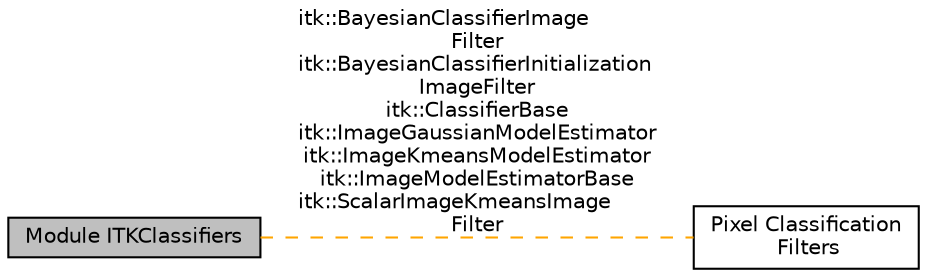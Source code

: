 digraph "Module ITKClassifiers"
{
  edge [fontname="Helvetica",fontsize="10",labelfontname="Helvetica",labelfontsize="10"];
  node [fontname="Helvetica",fontsize="10",shape=box];
  rankdir=LR;
  Node2 [label="Pixel Classification\l Filters",height=0.2,width=0.4,color="black", fillcolor="white", style="filled",URL="$group__ClassificationFilters.html",tooltip=" "];
  Node1 [label="Module ITKClassifiers",height=0.2,width=0.4,color="black", fillcolor="grey75", style="filled", fontcolor="black",tooltip=" "];
  Node1->Node2 [shape=plaintext, label="itk::BayesianClassifierImage\lFilter\nitk::BayesianClassifierInitialization\lImageFilter\nitk::ClassifierBase\nitk::ImageGaussianModelEstimator\nitk::ImageKmeansModelEstimator\nitk::ImageModelEstimatorBase\nitk::ScalarImageKmeansImage\lFilter", color="orange", dir="none", style="dashed"];
}
